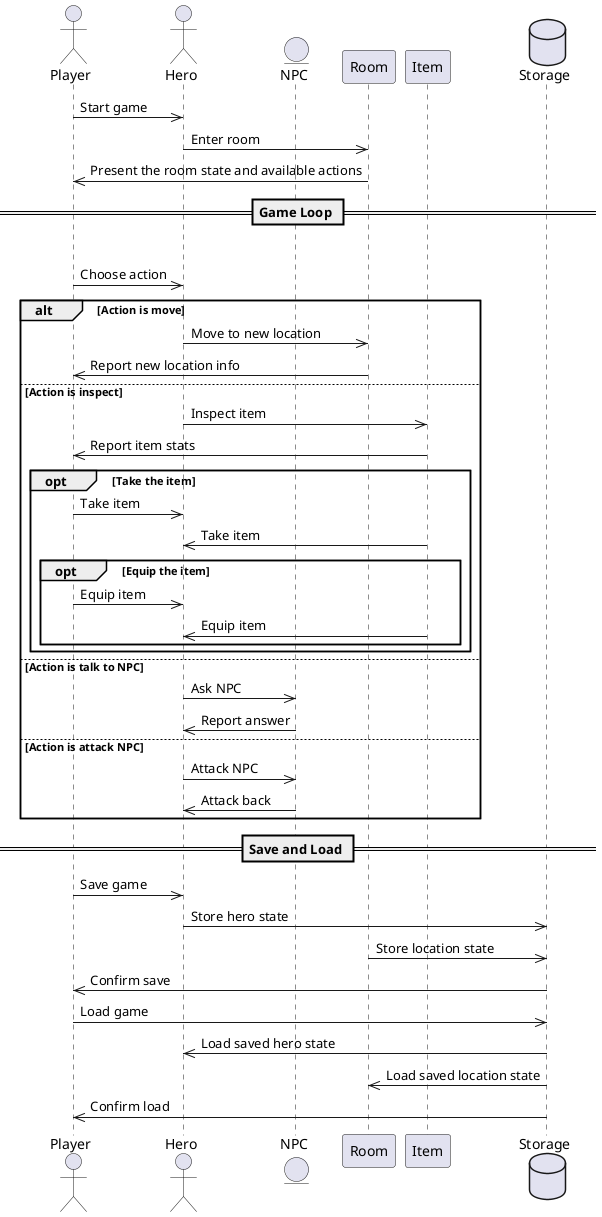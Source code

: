 @startuml System Sequence Diagram

actor User as "Player"
actor Main_Character as "Hero"
entity NPC as "NPC"
participant Room as "Room"
participant Item as "Item"
database Storage as "Storage"

User->>Main_Character: Start game
Main_Character->>Room: Enter room
Room->>User: Present the room state and available actions

== Game Loop ==
loop Each Turn
    User->>Main_Character: Choose action
    alt Action is move
        Main_Character->>Room: Move to new location
        Room->>User: Report new location info
    else Action is inspect
        Main_Character->>Item: Inspect item
        Item->>User: Report item stats
        opt Take the item
            User->>Main_Character: Take item
            Item->>Main_Character: Take item
            opt Equip the item
                User->>Main_Character: Equip item
                Item->>Main_Character: Equip item
            end
        end
    else Action is talk to NPC
        Main_Character->>NPC: Ask NPC
        NPC->>Main_Character: Report answer
    else Action is attack NPC
        Main_Character->>NPC: Attack NPC
        NPC->>Main_Character: Attack back
end

== Save and Load ==
User->>Main_Character: Save game
Main_Character->>Storage: Store hero state
Room->>Storage: Store location state
Storage->>User: Confirm save

User->>Storage: Load game
Storage->>Main_Character: Load saved hero state
Storage->>Room: Load saved location state
Storage->>User: Confirm load

@enduml
